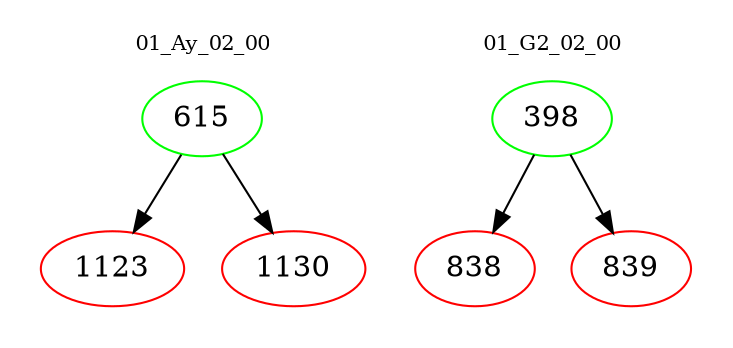 digraph{
subgraph cluster_0 {
color = white
label = "01_Ay_02_00";
fontsize=10;
T0_615 [label="615", color="green"]
T0_615 -> T0_1123 [color="black"]
T0_1123 [label="1123", color="red"]
T0_615 -> T0_1130 [color="black"]
T0_1130 [label="1130", color="red"]
}
subgraph cluster_1 {
color = white
label = "01_G2_02_00";
fontsize=10;
T1_398 [label="398", color="green"]
T1_398 -> T1_838 [color="black"]
T1_838 [label="838", color="red"]
T1_398 -> T1_839 [color="black"]
T1_839 [label="839", color="red"]
}
}
